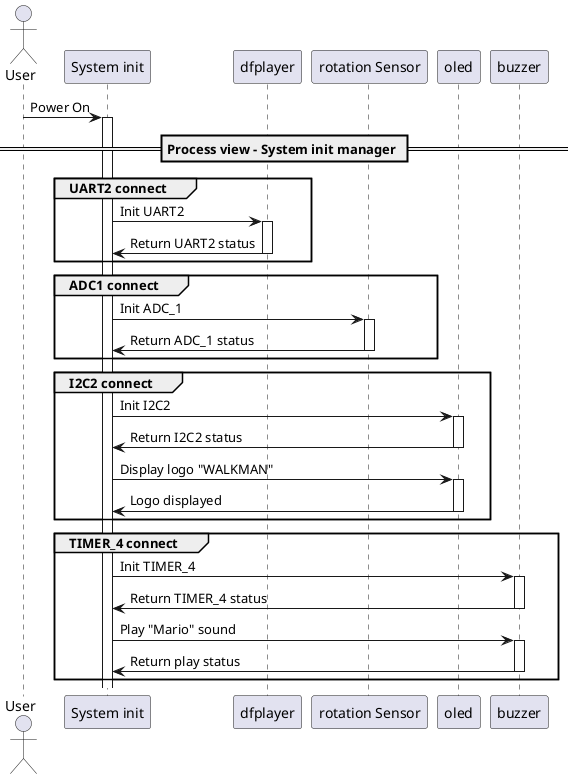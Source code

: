 @startuml Initialization

actor User
participant "System init"   as    MainSystem
participant DFPlayer        as    "dfplayer"
participant RotationSensor  as    "rotation Sensor" 
participant OLED            as    "oled"
participant Buzzer          as    "buzzer"


User -> MainSystem: Power On
activate MainSystem

== Process view - System init manager ==


group UART2 connect
MainSystem -> DFPlayer: Init UART2
activate DFPlayer
DFPlayer -> MainSystem: Return UART2 status
deactivate DFPlayer
end

group ADC1 connect
MainSystem -> RotationSensor: Init ADC_1
activate RotationSensor
RotationSensor -> MainSystem: Return ADC_1 status
deactivate RotationSensor
end

group I2C2 connect
MainSystem -> OLED: Init I2C2 
activate OLED
OLED -> MainSystem: Return I2C2 status
deactivate OLED
MainSystem -> OLED: Display logo "WALKMAN"
activate OLED
OLED -> MainSystem: Logo displayed
deactivate OLED
end

group TIMER_4 connect
MainSystem -> Buzzer: Init TIMER_4
activate Buzzer
Buzzer -> MainSystem: Return TIMER_4 status
deactivate Buzzer
MainSystem -> Buzzer: Play "Mario" sound
activate Buzzer
Buzzer -> MainSystem: Return play status
deactivate Buzzer
end


' deactivate MainSystem
@enduml
